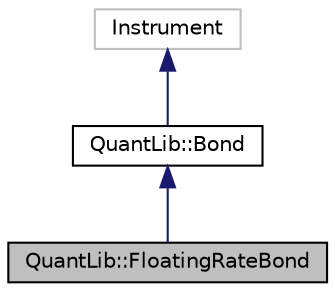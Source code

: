 digraph "QuantLib::FloatingRateBond"
{
  edge [fontname="Helvetica",fontsize="10",labelfontname="Helvetica",labelfontsize="10"];
  node [fontname="Helvetica",fontsize="10",shape=record];
  Node1 [label="QuantLib::FloatingRateBond",height=0.2,width=0.4,color="black", fillcolor="grey75", style="filled", fontcolor="black"];
  Node2 -> Node1 [dir="back",color="midnightblue",fontsize="10",style="solid"];
  Node2 [label="QuantLib::Bond",height=0.2,width=0.4,color="black", fillcolor="white", style="filled",URL="$class_quant_lib_1_1_bond.html",tooltip="Base bond class. "];
  Node3 -> Node2 [dir="back",color="midnightblue",fontsize="10",style="solid"];
  Node3 [label="Instrument",height=0.2,width=0.4,color="grey75", fillcolor="white", style="filled"];
}
